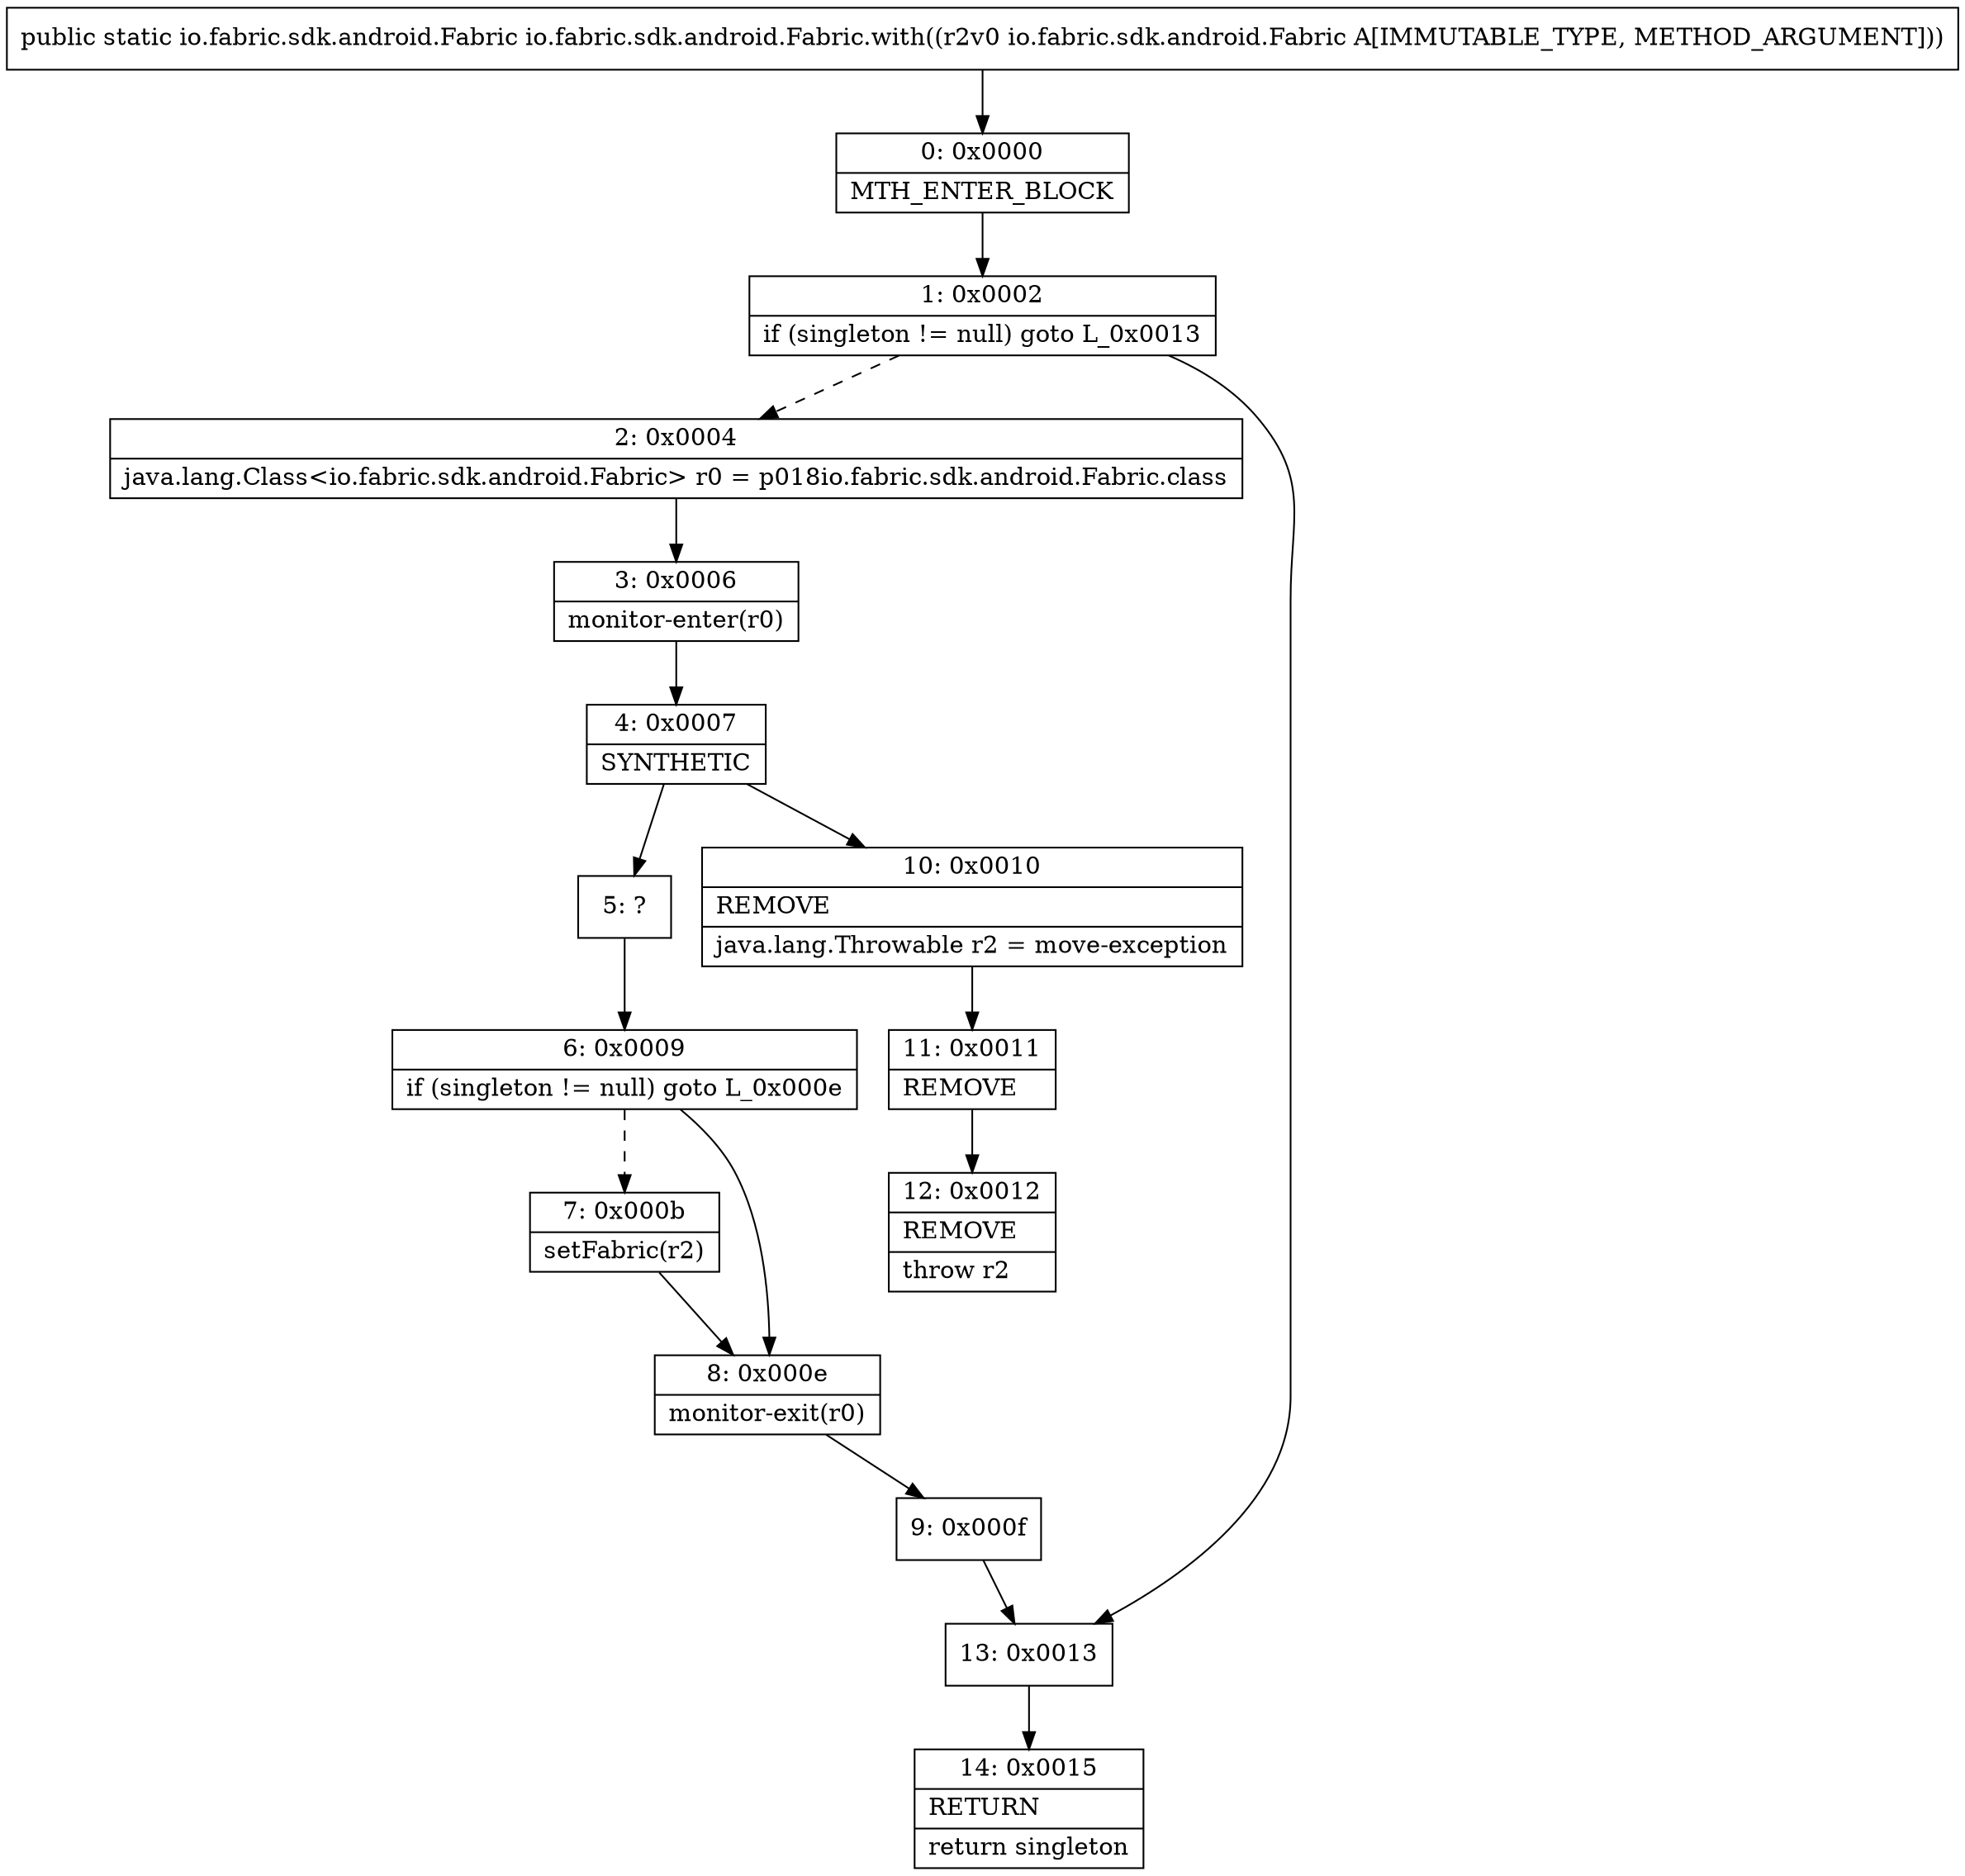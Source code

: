 digraph "CFG forio.fabric.sdk.android.Fabric.with(Lio\/fabric\/sdk\/android\/Fabric;)Lio\/fabric\/sdk\/android\/Fabric;" {
Node_0 [shape=record,label="{0\:\ 0x0000|MTH_ENTER_BLOCK\l}"];
Node_1 [shape=record,label="{1\:\ 0x0002|if (singleton != null) goto L_0x0013\l}"];
Node_2 [shape=record,label="{2\:\ 0x0004|java.lang.Class\<io.fabric.sdk.android.Fabric\> r0 = p018io.fabric.sdk.android.Fabric.class\l}"];
Node_3 [shape=record,label="{3\:\ 0x0006|monitor\-enter(r0)\l}"];
Node_4 [shape=record,label="{4\:\ 0x0007|SYNTHETIC\l}"];
Node_5 [shape=record,label="{5\:\ ?}"];
Node_6 [shape=record,label="{6\:\ 0x0009|if (singleton != null) goto L_0x000e\l}"];
Node_7 [shape=record,label="{7\:\ 0x000b|setFabric(r2)\l}"];
Node_8 [shape=record,label="{8\:\ 0x000e|monitor\-exit(r0)\l}"];
Node_9 [shape=record,label="{9\:\ 0x000f}"];
Node_10 [shape=record,label="{10\:\ 0x0010|REMOVE\l|java.lang.Throwable r2 = move\-exception\l}"];
Node_11 [shape=record,label="{11\:\ 0x0011|REMOVE\l}"];
Node_12 [shape=record,label="{12\:\ 0x0012|REMOVE\l|throw r2\l}"];
Node_13 [shape=record,label="{13\:\ 0x0013}"];
Node_14 [shape=record,label="{14\:\ 0x0015|RETURN\l|return singleton\l}"];
MethodNode[shape=record,label="{public static io.fabric.sdk.android.Fabric io.fabric.sdk.android.Fabric.with((r2v0 io.fabric.sdk.android.Fabric A[IMMUTABLE_TYPE, METHOD_ARGUMENT])) }"];
MethodNode -> Node_0;
Node_0 -> Node_1;
Node_1 -> Node_2[style=dashed];
Node_1 -> Node_13;
Node_2 -> Node_3;
Node_3 -> Node_4;
Node_4 -> Node_5;
Node_4 -> Node_10;
Node_5 -> Node_6;
Node_6 -> Node_7[style=dashed];
Node_6 -> Node_8;
Node_7 -> Node_8;
Node_8 -> Node_9;
Node_9 -> Node_13;
Node_10 -> Node_11;
Node_11 -> Node_12;
Node_13 -> Node_14;
}

